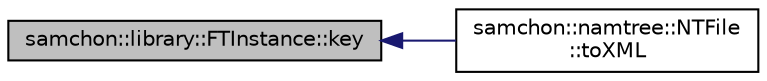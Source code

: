digraph "samchon::library::FTInstance::key"
{
  edge [fontname="Helvetica",fontsize="10",labelfontname="Helvetica",labelfontsize="10"];
  node [fontname="Helvetica",fontsize="10",shape=record];
  rankdir="LR";
  Node1 [label="samchon::library::FTInstance::key",height=0.2,width=0.4,color="black", fillcolor="grey75", style="filled", fontcolor="black"];
  Node1 -> Node2 [dir="back",color="midnightblue",fontsize="10",style="solid",fontname="Helvetica"];
  Node2 [label="samchon::namtree::NTFile\l::toXML",height=0.2,width=0.4,color="black", fillcolor="white", style="filled",URL="$d2/da2/classsamchon_1_1namtree_1_1NTFile.html#afbde5d2ccb95701423a937d26e3d865a",tooltip="Get an XML object represents the Entity. "];
}
